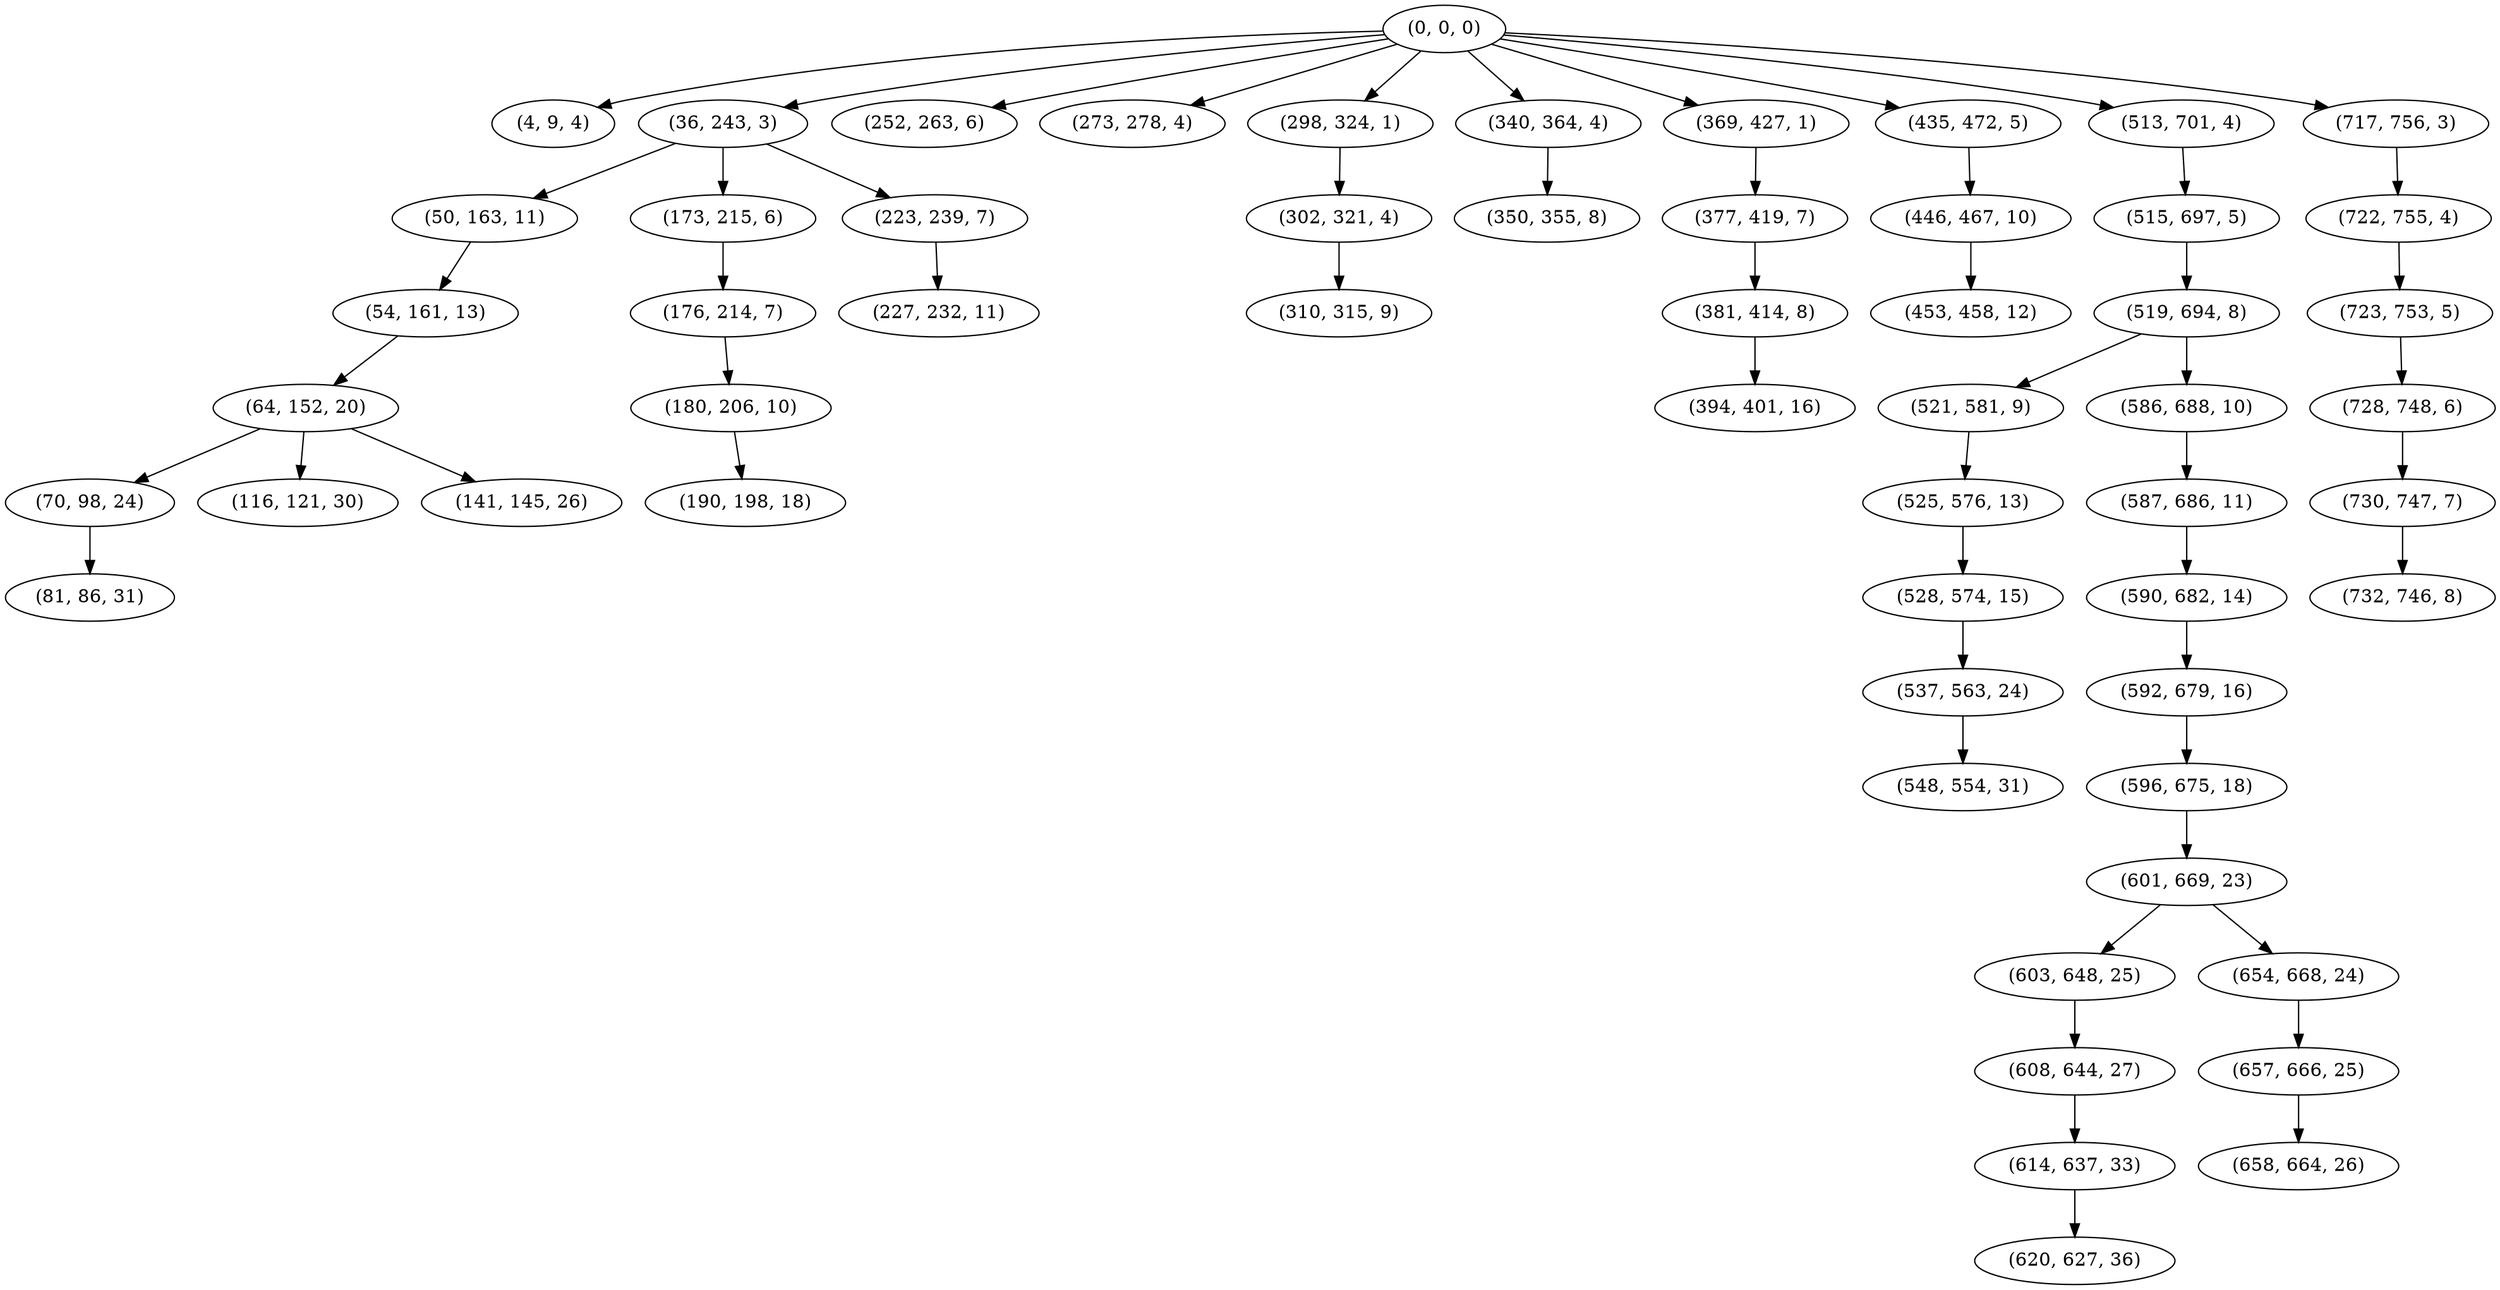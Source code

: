 digraph tree {
    "(0, 0, 0)";
    "(4, 9, 4)";
    "(36, 243, 3)";
    "(50, 163, 11)";
    "(54, 161, 13)";
    "(64, 152, 20)";
    "(70, 98, 24)";
    "(81, 86, 31)";
    "(116, 121, 30)";
    "(141, 145, 26)";
    "(173, 215, 6)";
    "(176, 214, 7)";
    "(180, 206, 10)";
    "(190, 198, 18)";
    "(223, 239, 7)";
    "(227, 232, 11)";
    "(252, 263, 6)";
    "(273, 278, 4)";
    "(298, 324, 1)";
    "(302, 321, 4)";
    "(310, 315, 9)";
    "(340, 364, 4)";
    "(350, 355, 8)";
    "(369, 427, 1)";
    "(377, 419, 7)";
    "(381, 414, 8)";
    "(394, 401, 16)";
    "(435, 472, 5)";
    "(446, 467, 10)";
    "(453, 458, 12)";
    "(513, 701, 4)";
    "(515, 697, 5)";
    "(519, 694, 8)";
    "(521, 581, 9)";
    "(525, 576, 13)";
    "(528, 574, 15)";
    "(537, 563, 24)";
    "(548, 554, 31)";
    "(586, 688, 10)";
    "(587, 686, 11)";
    "(590, 682, 14)";
    "(592, 679, 16)";
    "(596, 675, 18)";
    "(601, 669, 23)";
    "(603, 648, 25)";
    "(608, 644, 27)";
    "(614, 637, 33)";
    "(620, 627, 36)";
    "(654, 668, 24)";
    "(657, 666, 25)";
    "(658, 664, 26)";
    "(717, 756, 3)";
    "(722, 755, 4)";
    "(723, 753, 5)";
    "(728, 748, 6)";
    "(730, 747, 7)";
    "(732, 746, 8)";
    "(0, 0, 0)" -> "(4, 9, 4)";
    "(0, 0, 0)" -> "(36, 243, 3)";
    "(0, 0, 0)" -> "(252, 263, 6)";
    "(0, 0, 0)" -> "(273, 278, 4)";
    "(0, 0, 0)" -> "(298, 324, 1)";
    "(0, 0, 0)" -> "(340, 364, 4)";
    "(0, 0, 0)" -> "(369, 427, 1)";
    "(0, 0, 0)" -> "(435, 472, 5)";
    "(0, 0, 0)" -> "(513, 701, 4)";
    "(0, 0, 0)" -> "(717, 756, 3)";
    "(36, 243, 3)" -> "(50, 163, 11)";
    "(36, 243, 3)" -> "(173, 215, 6)";
    "(36, 243, 3)" -> "(223, 239, 7)";
    "(50, 163, 11)" -> "(54, 161, 13)";
    "(54, 161, 13)" -> "(64, 152, 20)";
    "(64, 152, 20)" -> "(70, 98, 24)";
    "(64, 152, 20)" -> "(116, 121, 30)";
    "(64, 152, 20)" -> "(141, 145, 26)";
    "(70, 98, 24)" -> "(81, 86, 31)";
    "(173, 215, 6)" -> "(176, 214, 7)";
    "(176, 214, 7)" -> "(180, 206, 10)";
    "(180, 206, 10)" -> "(190, 198, 18)";
    "(223, 239, 7)" -> "(227, 232, 11)";
    "(298, 324, 1)" -> "(302, 321, 4)";
    "(302, 321, 4)" -> "(310, 315, 9)";
    "(340, 364, 4)" -> "(350, 355, 8)";
    "(369, 427, 1)" -> "(377, 419, 7)";
    "(377, 419, 7)" -> "(381, 414, 8)";
    "(381, 414, 8)" -> "(394, 401, 16)";
    "(435, 472, 5)" -> "(446, 467, 10)";
    "(446, 467, 10)" -> "(453, 458, 12)";
    "(513, 701, 4)" -> "(515, 697, 5)";
    "(515, 697, 5)" -> "(519, 694, 8)";
    "(519, 694, 8)" -> "(521, 581, 9)";
    "(519, 694, 8)" -> "(586, 688, 10)";
    "(521, 581, 9)" -> "(525, 576, 13)";
    "(525, 576, 13)" -> "(528, 574, 15)";
    "(528, 574, 15)" -> "(537, 563, 24)";
    "(537, 563, 24)" -> "(548, 554, 31)";
    "(586, 688, 10)" -> "(587, 686, 11)";
    "(587, 686, 11)" -> "(590, 682, 14)";
    "(590, 682, 14)" -> "(592, 679, 16)";
    "(592, 679, 16)" -> "(596, 675, 18)";
    "(596, 675, 18)" -> "(601, 669, 23)";
    "(601, 669, 23)" -> "(603, 648, 25)";
    "(601, 669, 23)" -> "(654, 668, 24)";
    "(603, 648, 25)" -> "(608, 644, 27)";
    "(608, 644, 27)" -> "(614, 637, 33)";
    "(614, 637, 33)" -> "(620, 627, 36)";
    "(654, 668, 24)" -> "(657, 666, 25)";
    "(657, 666, 25)" -> "(658, 664, 26)";
    "(717, 756, 3)" -> "(722, 755, 4)";
    "(722, 755, 4)" -> "(723, 753, 5)";
    "(723, 753, 5)" -> "(728, 748, 6)";
    "(728, 748, 6)" -> "(730, 747, 7)";
    "(730, 747, 7)" -> "(732, 746, 8)";
}
